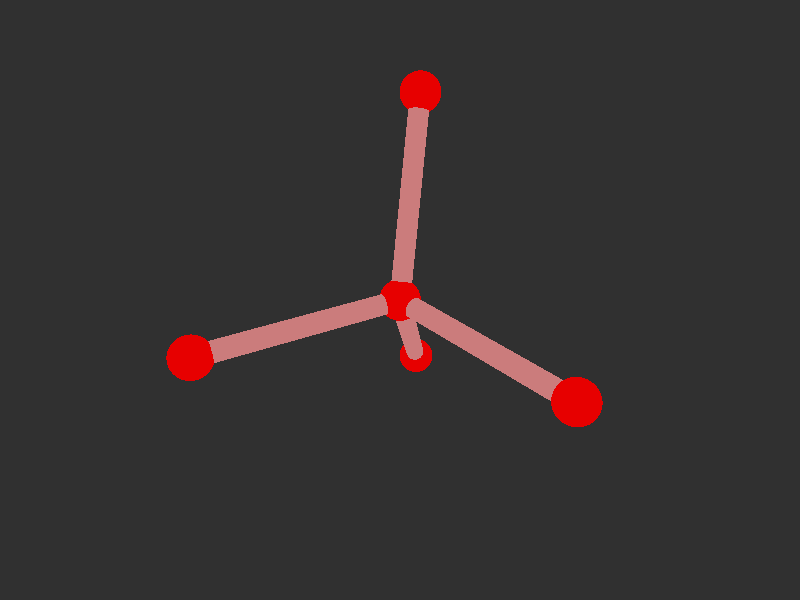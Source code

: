 #version 3.7; 
    global_settings { assumed_gamma 1.0 }
    

    camera {
    location  <20, 20, 20>
    right     x*image_width/image_height
    look_at   <0, 0, 0>
    angle 58
    }

    background { color rgb<1,1,1>*0.03 }


    light_source { <-20, 30, -25> color red 0.6 green 0.6 blue 0.6 }
    light_source { < 20, 30, -25> color red 0.6 green 0.6 blue 0.6 }
    
    #declare m = 1;
    union {

    union {
    sphere { m*<-1.0976549906589814e-20,-2.553888456355728e-19,0.0012962113545725166>, 1 }        
    sphere {  m*<-1.6331118432856048e-19,-1.5302228469966917e-19,9.994296211354573>, 1 }
    sphere {  m*<9.428090415820634,-1.541937382545121e-19,-3.332037121978761>, 1 }
    sphere {  m*<-4.714045207910317,8.16496580927726,-3.332037121978761>, 1}
    sphere { m*<-4.714045207910317,-8.16496580927726,-3.332037121978761>, 1 }    

        pigment { color rgb<0.8,0,0>  }
    finish { ambient 0.1 diffuse 0.7 phong 1 }
    }    
    union {
    cylinder { m*<-1.6331118432856048e-19,-1.5302228469966917e-19,9.994296211354573>, <-1.0976549906589814e-20,-2.553888456355728e-19,0.0012962113545725166>, 0.5 }
    cylinder { m*<9.428090415820634,-1.541937382545121e-19,-3.332037121978761>, <-1.0976549906589814e-20,-2.553888456355728e-19,0.0012962113545725166>, 0.5}
    cylinder { m*<-4.714045207910317,8.16496580927726,-3.332037121978761>, <-1.0976549906589814e-20,-2.553888456355728e-19,0.0012962113545725166>, 0.5 }
    cylinder {  m*<-4.714045207910317,-8.16496580927726,-3.332037121978761>, <-1.0976549906589814e-20,-2.553888456355728e-19,0.0012962113545725166>, 0.5}

    pigment { color rgb<0.6,.2,.2>  }
    finish { ambient 0.1 diffuse 0.7 phong 1 }    
    }
    
    // rotate <0, 0, 0>
    }
    #version 3.7; 
    global_settings { assumed_gamma 1.0 }
    

    camera {
    location  <20, 20, 20>
    right     x*image_width/image_height
    look_at   <0, 0, 0>
    angle 58
    }

    background { color rgb<1,1,1>*0.03 }


    light_source { <-20, 30, -25> color red 0.6 green 0.6 blue 0.6 }
    light_source { < 20, 30, -25> color red 0.6 green 0.6 blue 0.6 }
    
    #declare m = 1;
    union {

    union {
    sphere { m*<-1.0976549906589814e-20,-2.553888456355728e-19,0.0012962113545725166>, 1 }        
    sphere {  m*<-1.6331118432856048e-19,-1.5302228469966917e-19,9.994296211354573>, 1 }
    sphere {  m*<9.428090415820634,-1.541937382545121e-19,-3.332037121978761>, 1 }
    sphere {  m*<-4.714045207910317,8.16496580927726,-3.332037121978761>, 1}
    sphere { m*<-4.714045207910317,-8.16496580927726,-3.332037121978761>, 1 }    

        pigment { color rgb<0.8,0,0>  }
    finish { ambient 0.1 diffuse 0.7 phong 1 }
    }    
    union {
    cylinder { m*<-1.6331118432856048e-19,-1.5302228469966917e-19,9.994296211354573>, <-1.0976549906589814e-20,-2.553888456355728e-19,0.0012962113545725166>, 0.5 }
    cylinder { m*<9.428090415820634,-1.541937382545121e-19,-3.332037121978761>, <-1.0976549906589814e-20,-2.553888456355728e-19,0.0012962113545725166>, 0.5}
    cylinder { m*<-4.714045207910317,8.16496580927726,-3.332037121978761>, <-1.0976549906589814e-20,-2.553888456355728e-19,0.0012962113545725166>, 0.5 }
    cylinder {  m*<-4.714045207910317,-8.16496580927726,-3.332037121978761>, <-1.0976549906589814e-20,-2.553888456355728e-19,0.0012962113545725166>, 0.5}

    pigment { color rgb<0.6,.2,.2>  }
    finish { ambient 0.1 diffuse 0.7 phong 1 }    
    }
    
    // rotate <0, 0, 0>
    }
    